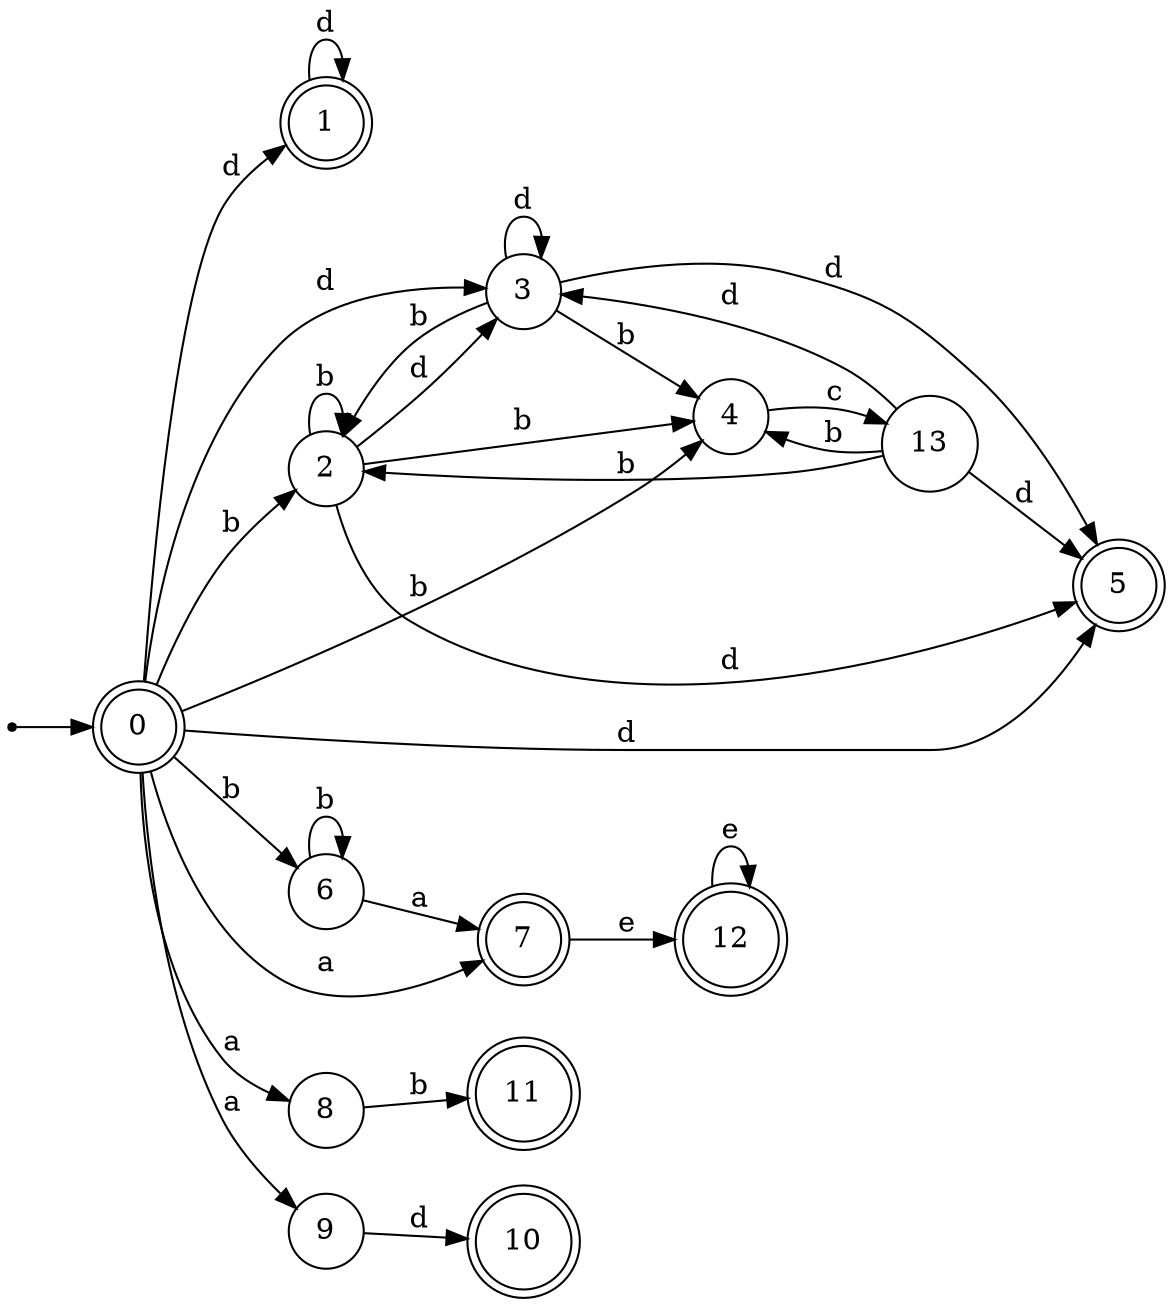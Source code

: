 digraph finite_state_machine {
rankdir=LR;
size="20,20";
node [shape = point]; "dummy0"
node [shape = doublecircle]; "0";"dummy0" -> "0";
node [shape = doublecircle]; "1";node [shape = circle]; "2";
node [shape = circle]; "3";
node [shape = circle]; "4";
node [shape = doublecircle]; "5";node [shape = circle]; "6";
node [shape = doublecircle]; "7";node [shape = circle]; "8";
node [shape = circle]; "9";
node [shape = doublecircle]; "10";node [shape = doublecircle]; "11";node [shape = doublecircle]; "12";node [shape = circle]; "13";
"0" -> "1" [label = "d"];
 "0" -> "3" [label = "d"];
 "0" -> "5" [label = "d"];
 "0" -> "2" [label = "b"];
 "0" -> "4" [label = "b"];
 "0" -> "6" [label = "b"];
 "0" -> "8" [label = "a"];
 "0" -> "9" [label = "a"];
 "0" -> "7" [label = "a"];
 "9" -> "10" [label = "d"];
 "8" -> "11" [label = "b"];
 "7" -> "12" [label = "e"];
 "12" -> "12" [label = "e"];
 "6" -> "6" [label = "b"];
 "6" -> "7" [label = "a"];
 "4" -> "13" [label = "c"];
 "13" -> "2" [label = "b"];
 "13" -> "4" [label = "b"];
 "13" -> "3" [label = "d"];
 "13" -> "5" [label = "d"];
 "3" -> "3" [label = "d"];
 "3" -> "5" [label = "d"];
 "3" -> "2" [label = "b"];
 "3" -> "4" [label = "b"];
 "2" -> "2" [label = "b"];
 "2" -> "4" [label = "b"];
 "2" -> "3" [label = "d"];
 "2" -> "5" [label = "d"];
 "1" -> "1" [label = "d"];
 }
